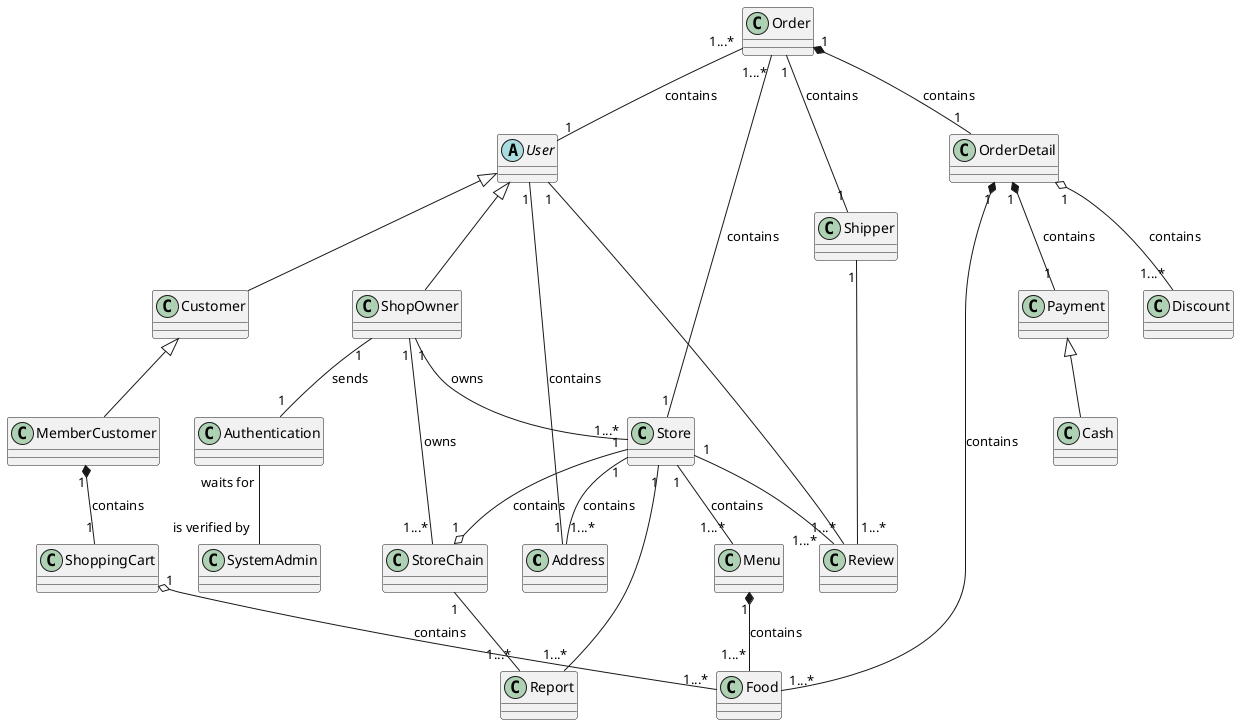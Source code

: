 @startuml

class Address
class Authentication

abstract class  User
class SystemAdmin
class ShopOwner
class Shipper

User <|-- Customer
User <|-- ShopOwner
User "1" -- "1" Address : contains

class Review
User "1" -- "1...*" Review
Store "1" -- "1...*" Review
Shipper "1" -- "1...*" Review

class Customer
class MemberCustomer

Customer <|-- MemberCustomer

class ShoppingCart
MemberCustomer "1" *-- "1" ShoppingCart : contains

Authentication "waits for" -- "is verified by" SystemAdmin
ShopOwner "1" -- "1" Authentication : sends


ShopOwner "1" -- "1...*" StoreChain : owns
ShopOwner "1" -- "1...*" Store : owns
class Store
class StoreChain

Store "1" --o "1" StoreChain : contains
Store "1" -- "1...*" Menu : contains
Store "1" -- "1...*" Address : contains

class Menu
class Food

Menu "1" *-- "1...*" Food : contains
ShoppingCart "1" o-- "1...*" Food : contains

class Order
class OrderDetail
class Cash

class Payment
Payment <|-- Cash

class Discount

Order "1" *-- "1" OrderDetail : contains
Order "1...*" -- "1" Store : contains
Order "1...*" -- "1" User : contains
Order "1" -- "1" Shipper : contains

OrderDetail "1" *-- "1" Payment : contains
OrderDetail "1"  *-- "1...*" Food : contains
OrderDetail "1"  o-- "1...*" Discount : contains


class Report
Store "1" -- "1...*" Report
StoreChain "1" -- "1...*" Report

@enduml
